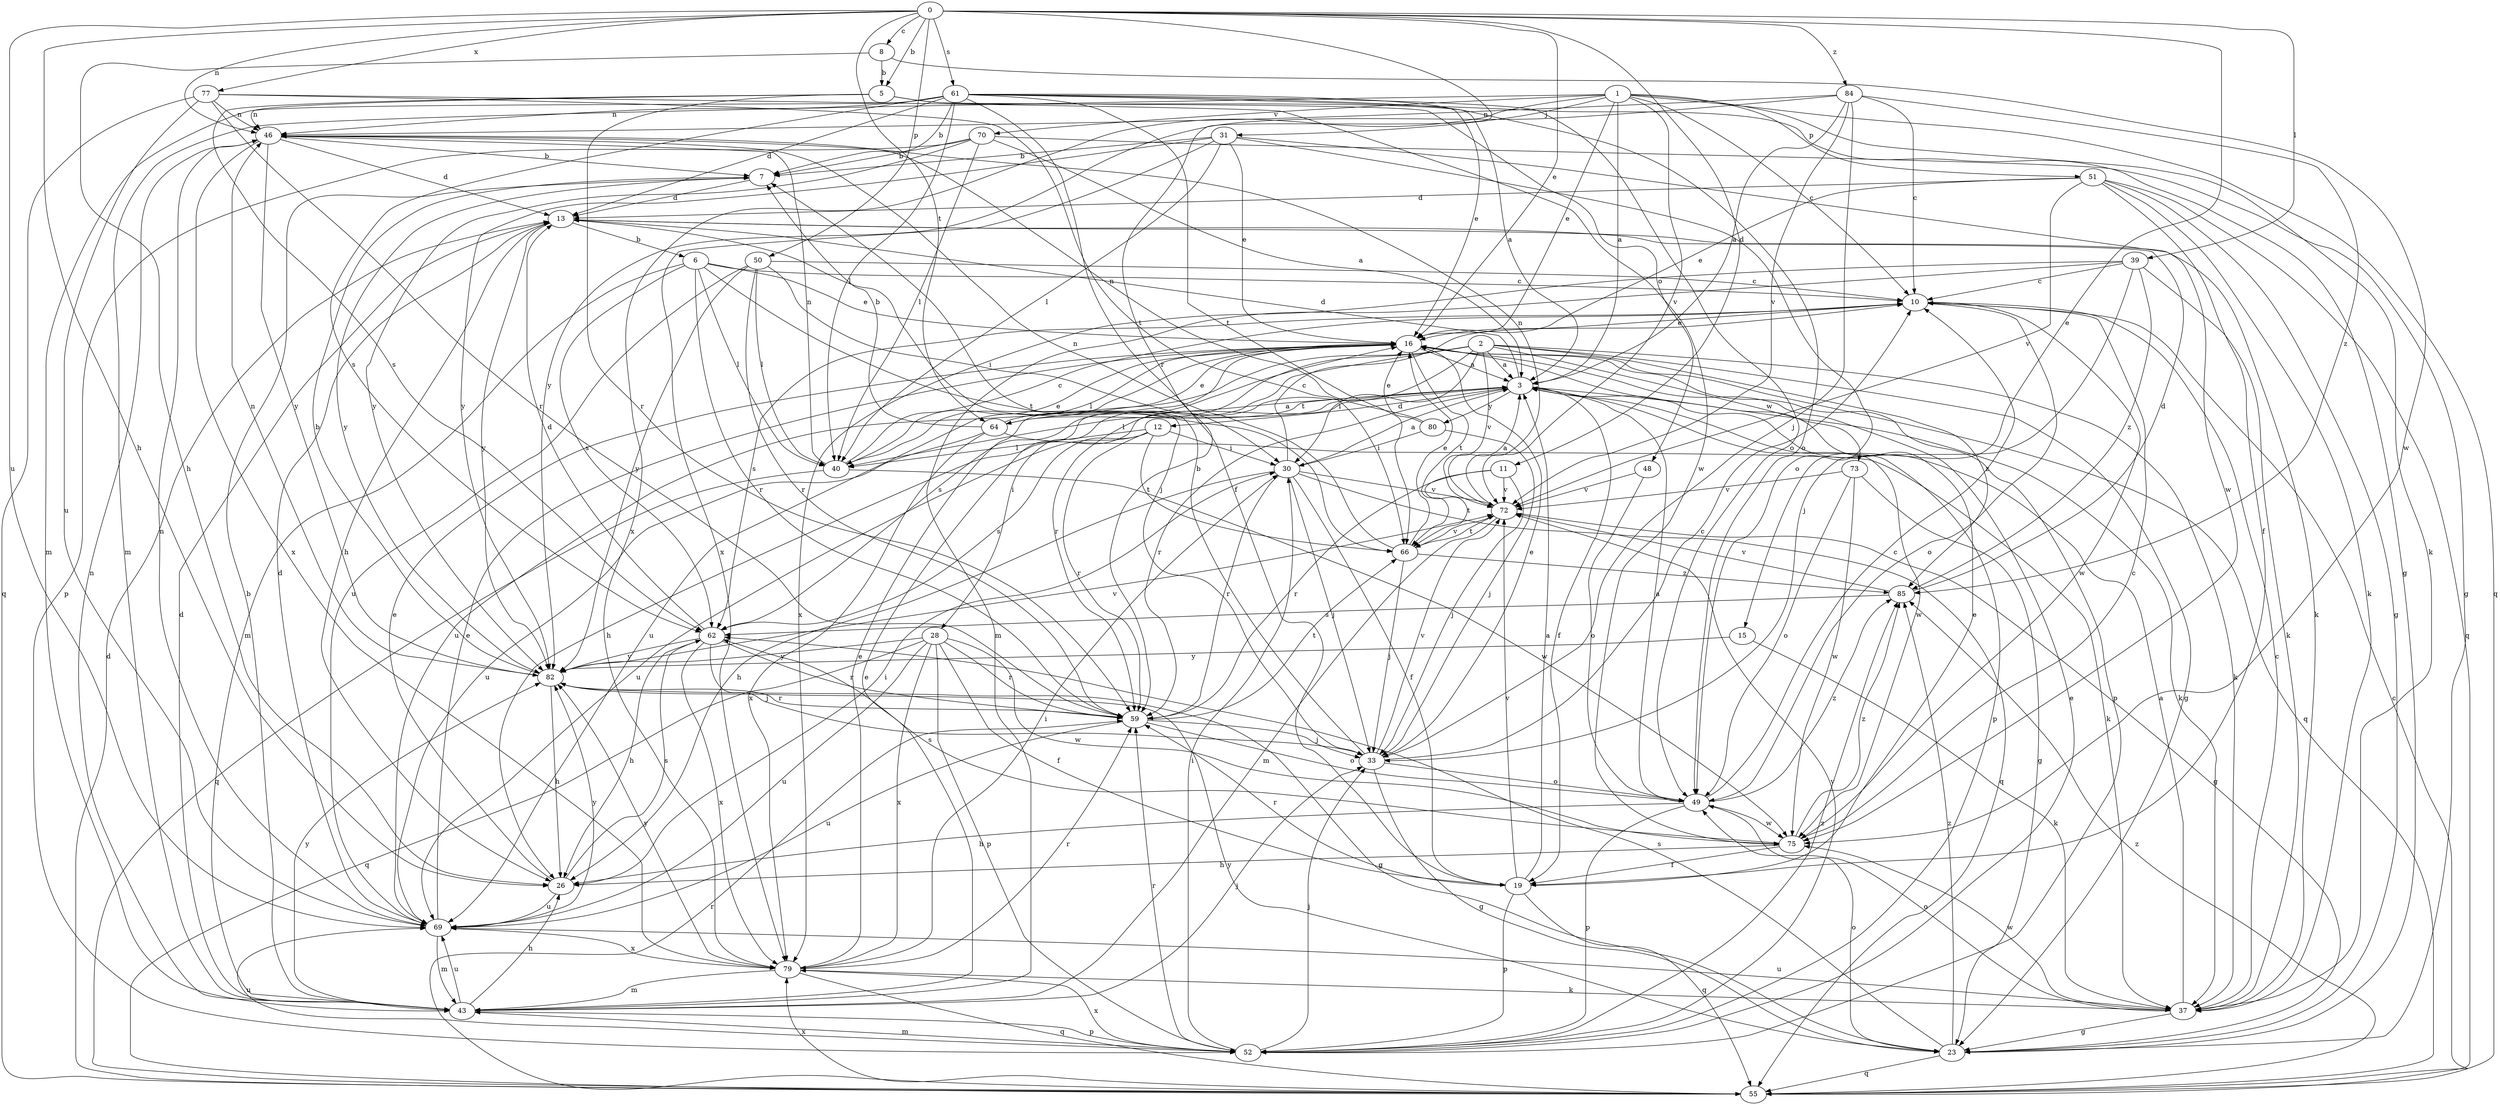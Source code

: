 strict digraph  {
0;
1;
2;
3;
5;
6;
7;
8;
10;
11;
12;
13;
15;
16;
19;
23;
26;
28;
30;
31;
33;
37;
39;
40;
43;
46;
48;
49;
50;
51;
52;
55;
59;
61;
62;
64;
66;
69;
70;
72;
73;
75;
77;
79;
80;
82;
84;
85;
0 -> 5  [label=b];
0 -> 8  [label=c];
0 -> 11  [label=d];
0 -> 15  [label=e];
0 -> 16  [label=e];
0 -> 26  [label=h];
0 -> 39  [label=l];
0 -> 46  [label=n];
0 -> 50  [label=p];
0 -> 59  [label=r];
0 -> 61  [label=s];
0 -> 64  [label=t];
0 -> 69  [label=u];
0 -> 77  [label=x];
0 -> 84  [label=z];
1 -> 3  [label=a];
1 -> 10  [label=c];
1 -> 16  [label=e];
1 -> 31  [label=j];
1 -> 37  [label=k];
1 -> 43  [label=m];
1 -> 51  [label=p];
1 -> 55  [label=q];
1 -> 70  [label=v];
1 -> 72  [label=v];
1 -> 79  [label=x];
2 -> 3  [label=a];
2 -> 23  [label=g];
2 -> 28  [label=i];
2 -> 30  [label=i];
2 -> 37  [label=k];
2 -> 59  [label=r];
2 -> 62  [label=s];
2 -> 69  [label=u];
2 -> 72  [label=v];
2 -> 73  [label=w];
2 -> 85  [label=z];
3 -> 12  [label=d];
3 -> 13  [label=d];
3 -> 19  [label=f];
3 -> 26  [label=h];
3 -> 37  [label=k];
3 -> 40  [label=l];
3 -> 52  [label=p];
3 -> 59  [label=r];
3 -> 64  [label=t];
3 -> 75  [label=w];
3 -> 80  [label=y];
5 -> 46  [label=n];
5 -> 48  [label=o];
5 -> 49  [label=o];
5 -> 59  [label=r];
5 -> 62  [label=s];
6 -> 10  [label=c];
6 -> 16  [label=e];
6 -> 40  [label=l];
6 -> 43  [label=m];
6 -> 59  [label=r];
6 -> 62  [label=s];
6 -> 66  [label=t];
7 -> 13  [label=d];
7 -> 82  [label=y];
8 -> 5  [label=b];
8 -> 26  [label=h];
8 -> 75  [label=w];
10 -> 16  [label=e];
10 -> 49  [label=o];
10 -> 62  [label=s];
10 -> 75  [label=w];
11 -> 33  [label=j];
11 -> 59  [label=r];
11 -> 66  [label=t];
11 -> 72  [label=v];
12 -> 30  [label=i];
12 -> 40  [label=l];
12 -> 59  [label=r];
12 -> 62  [label=s];
12 -> 66  [label=t];
12 -> 69  [label=u];
13 -> 6  [label=b];
13 -> 26  [label=h];
13 -> 33  [label=j];
13 -> 37  [label=k];
13 -> 82  [label=y];
15 -> 37  [label=k];
15 -> 82  [label=y];
16 -> 3  [label=a];
16 -> 40  [label=l];
16 -> 52  [label=p];
16 -> 55  [label=q];
16 -> 66  [label=t];
16 -> 69  [label=u];
19 -> 3  [label=a];
19 -> 16  [label=e];
19 -> 52  [label=p];
19 -> 55  [label=q];
19 -> 59  [label=r];
19 -> 72  [label=v];
23 -> 49  [label=o];
23 -> 55  [label=q];
23 -> 62  [label=s];
23 -> 82  [label=y];
23 -> 85  [label=z];
26 -> 16  [label=e];
26 -> 30  [label=i];
26 -> 62  [label=s];
26 -> 69  [label=u];
28 -> 19  [label=f];
28 -> 52  [label=p];
28 -> 55  [label=q];
28 -> 59  [label=r];
28 -> 69  [label=u];
28 -> 75  [label=w];
28 -> 79  [label=x];
28 -> 82  [label=y];
30 -> 3  [label=a];
30 -> 10  [label=c];
30 -> 19  [label=f];
30 -> 26  [label=h];
30 -> 33  [label=j];
30 -> 55  [label=q];
30 -> 59  [label=r];
30 -> 72  [label=v];
31 -> 7  [label=b];
31 -> 16  [label=e];
31 -> 40  [label=l];
31 -> 49  [label=o];
31 -> 75  [label=w];
31 -> 79  [label=x];
31 -> 82  [label=y];
33 -> 7  [label=b];
33 -> 10  [label=c];
33 -> 16  [label=e];
33 -> 23  [label=g];
33 -> 49  [label=o];
33 -> 72  [label=v];
37 -> 3  [label=a];
37 -> 10  [label=c];
37 -> 23  [label=g];
37 -> 49  [label=o];
37 -> 69  [label=u];
37 -> 75  [label=w];
39 -> 10  [label=c];
39 -> 33  [label=j];
39 -> 37  [label=k];
39 -> 43  [label=m];
39 -> 79  [label=x];
39 -> 85  [label=z];
40 -> 10  [label=c];
40 -> 16  [label=e];
40 -> 46  [label=n];
40 -> 55  [label=q];
40 -> 75  [label=w];
43 -> 7  [label=b];
43 -> 13  [label=d];
43 -> 16  [label=e];
43 -> 26  [label=h];
43 -> 33  [label=j];
43 -> 46  [label=n];
43 -> 52  [label=p];
43 -> 69  [label=u];
43 -> 82  [label=y];
46 -> 7  [label=b];
46 -> 13  [label=d];
46 -> 79  [label=x];
46 -> 82  [label=y];
48 -> 49  [label=o];
48 -> 72  [label=v];
49 -> 3  [label=a];
49 -> 10  [label=c];
49 -> 26  [label=h];
49 -> 52  [label=p];
49 -> 75  [label=w];
49 -> 85  [label=z];
50 -> 10  [label=c];
50 -> 30  [label=i];
50 -> 40  [label=l];
50 -> 59  [label=r];
50 -> 69  [label=u];
50 -> 82  [label=y];
51 -> 13  [label=d];
51 -> 16  [label=e];
51 -> 19  [label=f];
51 -> 23  [label=g];
51 -> 37  [label=k];
51 -> 55  [label=q];
51 -> 72  [label=v];
52 -> 16  [label=e];
52 -> 30  [label=i];
52 -> 33  [label=j];
52 -> 43  [label=m];
52 -> 59  [label=r];
52 -> 69  [label=u];
52 -> 72  [label=v];
52 -> 79  [label=x];
52 -> 85  [label=z];
55 -> 10  [label=c];
55 -> 13  [label=d];
55 -> 59  [label=r];
55 -> 79  [label=x];
55 -> 85  [label=z];
59 -> 33  [label=j];
59 -> 49  [label=o];
59 -> 66  [label=t];
59 -> 69  [label=u];
61 -> 3  [label=a];
61 -> 7  [label=b];
61 -> 13  [label=d];
61 -> 16  [label=e];
61 -> 19  [label=f];
61 -> 23  [label=g];
61 -> 40  [label=l];
61 -> 43  [label=m];
61 -> 46  [label=n];
61 -> 49  [label=o];
61 -> 62  [label=s];
61 -> 66  [label=t];
62 -> 13  [label=d];
62 -> 26  [label=h];
62 -> 33  [label=j];
62 -> 59  [label=r];
62 -> 79  [label=x];
62 -> 82  [label=y];
64 -> 3  [label=a];
64 -> 7  [label=b];
64 -> 16  [label=e];
64 -> 37  [label=k];
64 -> 69  [label=u];
64 -> 79  [label=x];
66 -> 16  [label=e];
66 -> 33  [label=j];
66 -> 46  [label=n];
66 -> 72  [label=v];
66 -> 85  [label=z];
69 -> 13  [label=d];
69 -> 16  [label=e];
69 -> 43  [label=m];
69 -> 46  [label=n];
69 -> 79  [label=x];
69 -> 82  [label=y];
70 -> 3  [label=a];
70 -> 7  [label=b];
70 -> 23  [label=g];
70 -> 40  [label=l];
70 -> 52  [label=p];
70 -> 82  [label=y];
72 -> 3  [label=a];
72 -> 23  [label=g];
72 -> 43  [label=m];
72 -> 46  [label=n];
72 -> 66  [label=t];
73 -> 23  [label=g];
73 -> 49  [label=o];
73 -> 72  [label=v];
73 -> 75  [label=w];
75 -> 10  [label=c];
75 -> 19  [label=f];
75 -> 26  [label=h];
75 -> 62  [label=s];
75 -> 85  [label=z];
77 -> 46  [label=n];
77 -> 55  [label=q];
77 -> 59  [label=r];
77 -> 66  [label=t];
77 -> 69  [label=u];
77 -> 75  [label=w];
79 -> 16  [label=e];
79 -> 30  [label=i];
79 -> 37  [label=k];
79 -> 43  [label=m];
79 -> 55  [label=q];
79 -> 59  [label=r];
79 -> 82  [label=y];
80 -> 16  [label=e];
80 -> 30  [label=i];
80 -> 33  [label=j];
80 -> 46  [label=n];
82 -> 7  [label=b];
82 -> 23  [label=g];
82 -> 26  [label=h];
82 -> 46  [label=n];
82 -> 59  [label=r];
82 -> 72  [label=v];
84 -> 3  [label=a];
84 -> 10  [label=c];
84 -> 33  [label=j];
84 -> 46  [label=n];
84 -> 72  [label=v];
84 -> 82  [label=y];
84 -> 85  [label=z];
85 -> 13  [label=d];
85 -> 62  [label=s];
85 -> 72  [label=v];
}
